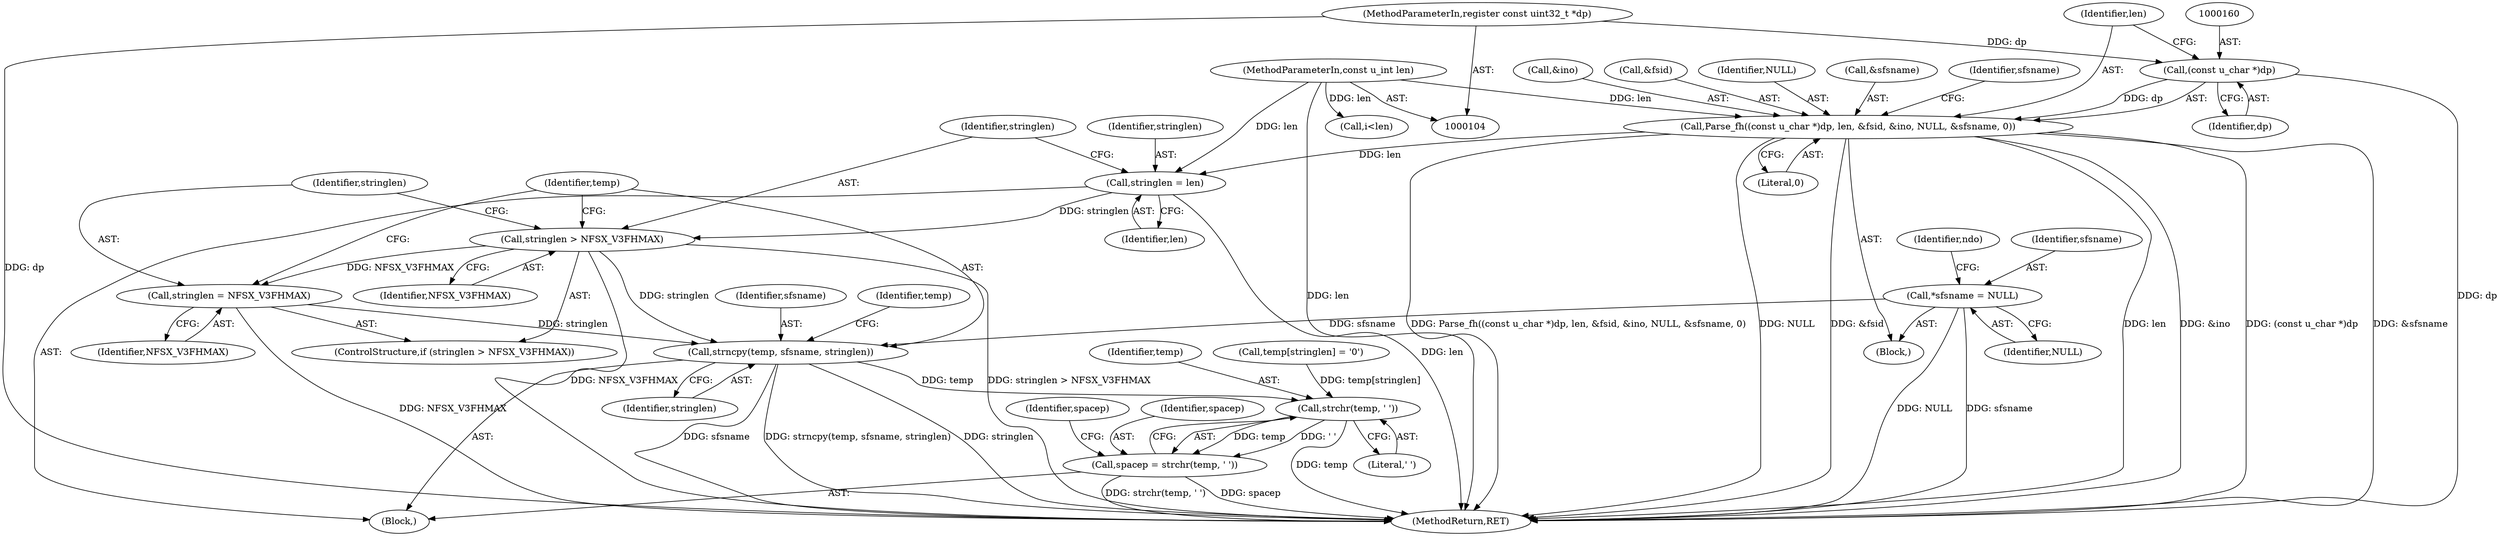 digraph "0_tcpdump_7a923447fd49a069a0fd3b6c3547438ab5ee2123@API" {
"1000186" [label="(Call,strncpy(temp, sfsname, stringlen))"];
"1000112" [label="(Call,*sfsname = NULL)"];
"1000183" [label="(Call,stringlen = NFSX_V3FHMAX)"];
"1000180" [label="(Call,stringlen > NFSX_V3FHMAX)"];
"1000176" [label="(Call,stringlen = len)"];
"1000158" [label="(Call,Parse_fh((const u_char *)dp, len, &fsid, &ino, NULL, &sfsname, 0))"];
"1000159" [label="(Call,(const u_char *)dp)"];
"1000106" [label="(MethodParameterIn,register const uint32_t *dp)"];
"1000107" [label="(MethodParameterIn,const u_int len)"];
"1000197" [label="(Call,strchr(temp, ' '))"];
"1000195" [label="(Call,spacep = strchr(temp, ' '))"];
"1000180" [label="(Call,stringlen > NFSX_V3FHMAX)"];
"1000188" [label="(Identifier,sfsname)"];
"1000112" [label="(Call,*sfsname = NULL)"];
"1000170" [label="(Literal,0)"];
"1000190" [label="(Call,temp[stringlen] = '\0')"];
"1000107" [label="(MethodParameterIn,const u_int len)"];
"1000192" [label="(Identifier,temp)"];
"1000158" [label="(Call,Parse_fh((const u_char *)dp, len, &fsid, &ino, NULL, &sfsname, 0))"];
"1000187" [label="(Identifier,temp)"];
"1000255" [label="(MethodReturn,RET)"];
"1000183" [label="(Call,stringlen = NFSX_V3FHMAX)"];
"1000114" [label="(Identifier,NULL)"];
"1000178" [label="(Identifier,len)"];
"1000159" [label="(Call,(const u_char *)dp)"];
"1000199" [label="(Literal,' ')"];
"1000184" [label="(Identifier,stringlen)"];
"1000186" [label="(Call,strncpy(temp, sfsname, stringlen))"];
"1000113" [label="(Identifier,sfsname)"];
"1000181" [label="(Identifier,stringlen)"];
"1000185" [label="(Identifier,NFSX_V3FHMAX)"];
"1000196" [label="(Identifier,spacep)"];
"1000134" [label="(Call,i<len)"];
"1000162" [label="(Identifier,len)"];
"1000189" [label="(Identifier,stringlen)"];
"1000176" [label="(Call,stringlen = len)"];
"1000118" [label="(Identifier,ndo)"];
"1000108" [label="(Block,)"];
"1000172" [label="(Identifier,sfsname)"];
"1000165" [label="(Call,&ino)"];
"1000195" [label="(Call,spacep = strchr(temp, ' '))"];
"1000173" [label="(Block,)"];
"1000163" [label="(Call,&fsid)"];
"1000161" [label="(Identifier,dp)"];
"1000182" [label="(Identifier,NFSX_V3FHMAX)"];
"1000106" [label="(MethodParameterIn,register const uint32_t *dp)"];
"1000198" [label="(Identifier,temp)"];
"1000167" [label="(Identifier,NULL)"];
"1000201" [label="(Identifier,spacep)"];
"1000179" [label="(ControlStructure,if (stringlen > NFSX_V3FHMAX))"];
"1000177" [label="(Identifier,stringlen)"];
"1000197" [label="(Call,strchr(temp, ' '))"];
"1000168" [label="(Call,&sfsname)"];
"1000186" -> "1000173"  [label="AST: "];
"1000186" -> "1000189"  [label="CFG: "];
"1000187" -> "1000186"  [label="AST: "];
"1000188" -> "1000186"  [label="AST: "];
"1000189" -> "1000186"  [label="AST: "];
"1000192" -> "1000186"  [label="CFG: "];
"1000186" -> "1000255"  [label="DDG: sfsname"];
"1000186" -> "1000255"  [label="DDG: strncpy(temp, sfsname, stringlen)"];
"1000186" -> "1000255"  [label="DDG: stringlen"];
"1000112" -> "1000186"  [label="DDG: sfsname"];
"1000183" -> "1000186"  [label="DDG: stringlen"];
"1000180" -> "1000186"  [label="DDG: stringlen"];
"1000186" -> "1000197"  [label="DDG: temp"];
"1000112" -> "1000108"  [label="AST: "];
"1000112" -> "1000114"  [label="CFG: "];
"1000113" -> "1000112"  [label="AST: "];
"1000114" -> "1000112"  [label="AST: "];
"1000118" -> "1000112"  [label="CFG: "];
"1000112" -> "1000255"  [label="DDG: NULL"];
"1000112" -> "1000255"  [label="DDG: sfsname"];
"1000183" -> "1000179"  [label="AST: "];
"1000183" -> "1000185"  [label="CFG: "];
"1000184" -> "1000183"  [label="AST: "];
"1000185" -> "1000183"  [label="AST: "];
"1000187" -> "1000183"  [label="CFG: "];
"1000183" -> "1000255"  [label="DDG: NFSX_V3FHMAX"];
"1000180" -> "1000183"  [label="DDG: NFSX_V3FHMAX"];
"1000180" -> "1000179"  [label="AST: "];
"1000180" -> "1000182"  [label="CFG: "];
"1000181" -> "1000180"  [label="AST: "];
"1000182" -> "1000180"  [label="AST: "];
"1000184" -> "1000180"  [label="CFG: "];
"1000187" -> "1000180"  [label="CFG: "];
"1000180" -> "1000255"  [label="DDG: NFSX_V3FHMAX"];
"1000180" -> "1000255"  [label="DDG: stringlen > NFSX_V3FHMAX"];
"1000176" -> "1000180"  [label="DDG: stringlen"];
"1000176" -> "1000173"  [label="AST: "];
"1000176" -> "1000178"  [label="CFG: "];
"1000177" -> "1000176"  [label="AST: "];
"1000178" -> "1000176"  [label="AST: "];
"1000181" -> "1000176"  [label="CFG: "];
"1000176" -> "1000255"  [label="DDG: len"];
"1000158" -> "1000176"  [label="DDG: len"];
"1000107" -> "1000176"  [label="DDG: len"];
"1000158" -> "1000108"  [label="AST: "];
"1000158" -> "1000170"  [label="CFG: "];
"1000159" -> "1000158"  [label="AST: "];
"1000162" -> "1000158"  [label="AST: "];
"1000163" -> "1000158"  [label="AST: "];
"1000165" -> "1000158"  [label="AST: "];
"1000167" -> "1000158"  [label="AST: "];
"1000168" -> "1000158"  [label="AST: "];
"1000170" -> "1000158"  [label="AST: "];
"1000172" -> "1000158"  [label="CFG: "];
"1000158" -> "1000255"  [label="DDG: (const u_char *)dp"];
"1000158" -> "1000255"  [label="DDG: &sfsname"];
"1000158" -> "1000255"  [label="DDG: Parse_fh((const u_char *)dp, len, &fsid, &ino, NULL, &sfsname, 0)"];
"1000158" -> "1000255"  [label="DDG: NULL"];
"1000158" -> "1000255"  [label="DDG: &fsid"];
"1000158" -> "1000255"  [label="DDG: len"];
"1000158" -> "1000255"  [label="DDG: &ino"];
"1000159" -> "1000158"  [label="DDG: dp"];
"1000107" -> "1000158"  [label="DDG: len"];
"1000159" -> "1000161"  [label="CFG: "];
"1000160" -> "1000159"  [label="AST: "];
"1000161" -> "1000159"  [label="AST: "];
"1000162" -> "1000159"  [label="CFG: "];
"1000159" -> "1000255"  [label="DDG: dp"];
"1000106" -> "1000159"  [label="DDG: dp"];
"1000106" -> "1000104"  [label="AST: "];
"1000106" -> "1000255"  [label="DDG: dp"];
"1000107" -> "1000104"  [label="AST: "];
"1000107" -> "1000255"  [label="DDG: len"];
"1000107" -> "1000134"  [label="DDG: len"];
"1000197" -> "1000195"  [label="AST: "];
"1000197" -> "1000199"  [label="CFG: "];
"1000198" -> "1000197"  [label="AST: "];
"1000199" -> "1000197"  [label="AST: "];
"1000195" -> "1000197"  [label="CFG: "];
"1000197" -> "1000255"  [label="DDG: temp"];
"1000197" -> "1000195"  [label="DDG: temp"];
"1000197" -> "1000195"  [label="DDG: ' '"];
"1000190" -> "1000197"  [label="DDG: temp[stringlen]"];
"1000195" -> "1000173"  [label="AST: "];
"1000196" -> "1000195"  [label="AST: "];
"1000201" -> "1000195"  [label="CFG: "];
"1000195" -> "1000255"  [label="DDG: strchr(temp, ' ')"];
"1000195" -> "1000255"  [label="DDG: spacep"];
}
